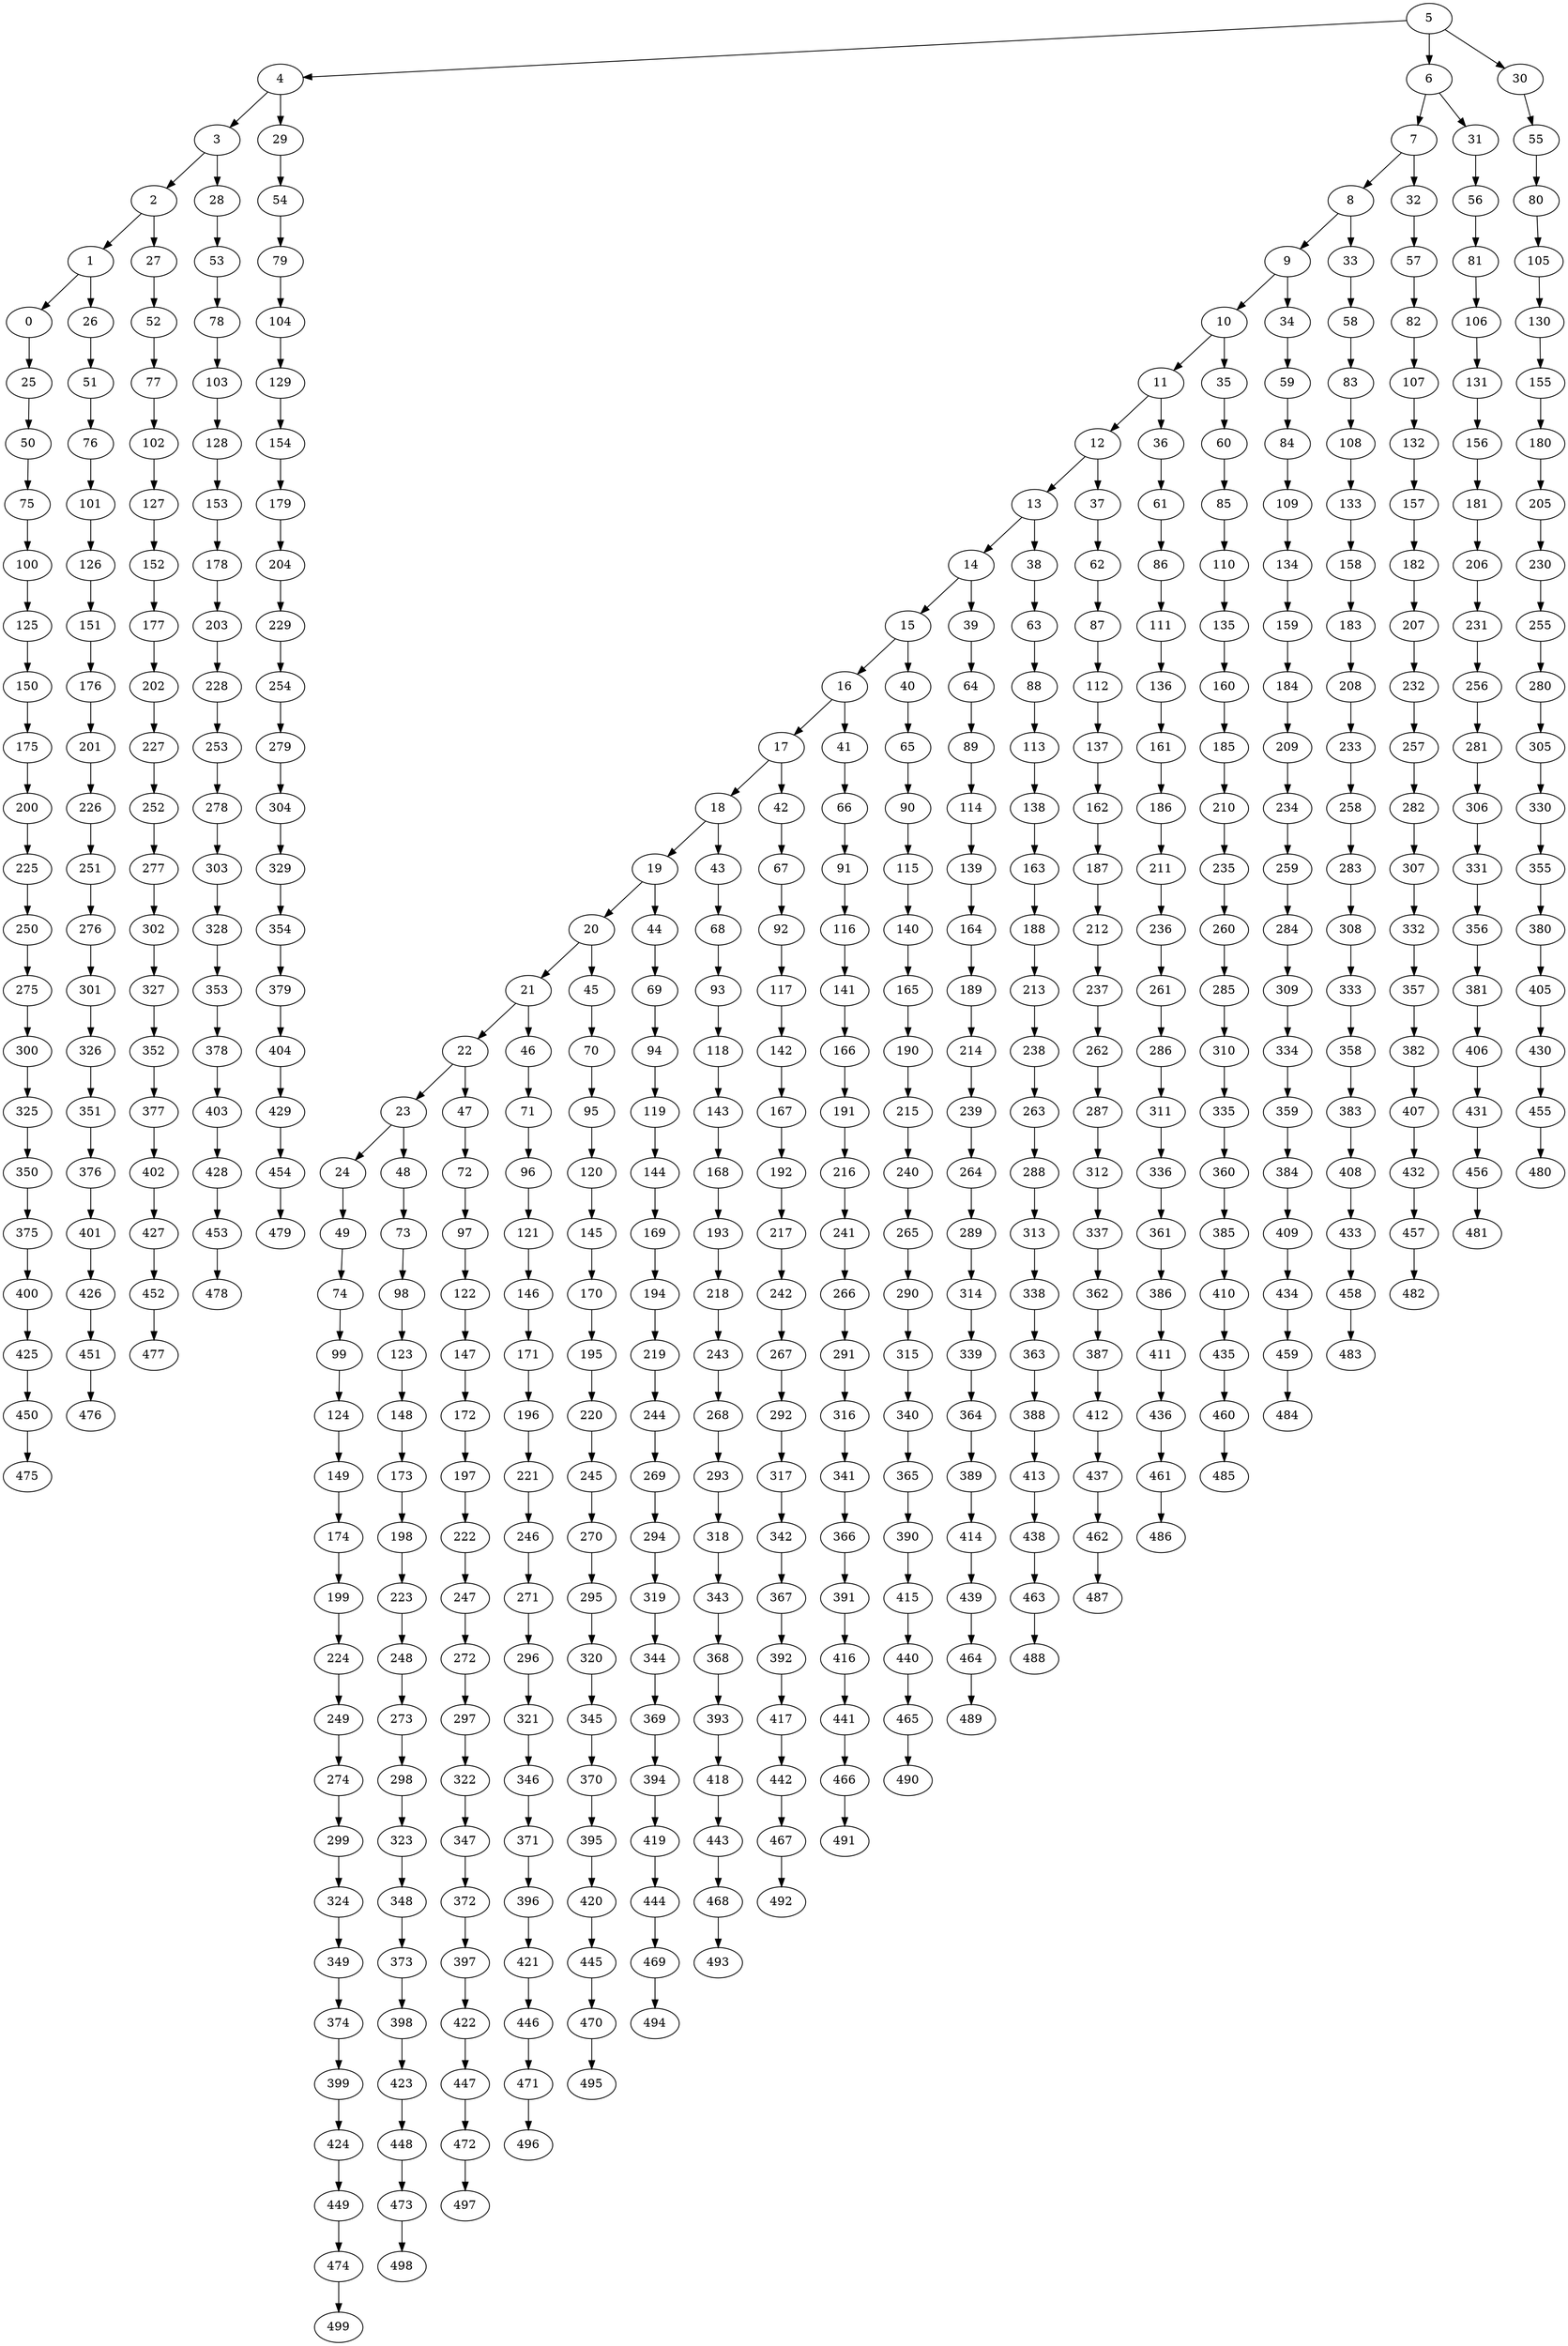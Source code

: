digraph Grid_columns_20_rows_25_BFS_5 {
5;
4;
6;
30;
3;
29;
7;
31;
55;
2;
28;
54;
8;
32;
56;
80;
1;
27;
53;
79;
9;
33;
57;
81;
105;
0;
26;
52;
78;
104;
10;
34;
58;
82;
106;
130;
25;
51;
77;
103;
129;
11;
35;
59;
83;
107;
131;
155;
50;
76;
102;
128;
154;
12;
36;
60;
84;
108;
132;
156;
180;
75;
101;
127;
153;
179;
13;
37;
61;
85;
109;
133;
157;
181;
205;
100;
126;
152;
178;
204;
14;
38;
62;
86;
110;
134;
158;
182;
206;
230;
125;
151;
177;
203;
229;
15;
39;
63;
87;
111;
135;
159;
183;
207;
231;
255;
150;
176;
202;
228;
254;
16;
40;
64;
88;
112;
136;
160;
184;
208;
232;
256;
280;
175;
201;
227;
253;
279;
17;
41;
65;
89;
113;
137;
161;
185;
209;
233;
257;
281;
305;
200;
226;
252;
278;
304;
18;
42;
66;
90;
114;
138;
162;
186;
210;
234;
258;
282;
306;
330;
225;
251;
277;
303;
329;
19;
43;
67;
91;
115;
139;
163;
187;
211;
235;
259;
283;
307;
331;
355;
250;
276;
302;
328;
354;
20;
44;
68;
92;
116;
140;
164;
188;
212;
236;
260;
284;
308;
332;
356;
380;
275;
301;
327;
353;
379;
21;
45;
69;
93;
117;
141;
165;
189;
213;
237;
261;
285;
309;
333;
357;
381;
405;
300;
326;
352;
378;
404;
22;
46;
70;
94;
118;
142;
166;
190;
214;
238;
262;
286;
310;
334;
358;
382;
406;
430;
325;
351;
377;
403;
429;
23;
47;
71;
95;
119;
143;
167;
191;
215;
239;
263;
287;
311;
335;
359;
383;
407;
431;
455;
350;
376;
402;
428;
454;
24;
48;
72;
96;
120;
144;
168;
192;
216;
240;
264;
288;
312;
336;
360;
384;
408;
432;
456;
480;
375;
401;
427;
453;
479;
49;
73;
97;
121;
145;
169;
193;
217;
241;
265;
289;
313;
337;
361;
385;
409;
433;
457;
481;
400;
426;
452;
478;
74;
98;
122;
146;
170;
194;
218;
242;
266;
290;
314;
338;
362;
386;
410;
434;
458;
482;
425;
451;
477;
99;
123;
147;
171;
195;
219;
243;
267;
291;
315;
339;
363;
387;
411;
435;
459;
483;
450;
476;
124;
148;
172;
196;
220;
244;
268;
292;
316;
340;
364;
388;
412;
436;
460;
484;
475;
149;
173;
197;
221;
245;
269;
293;
317;
341;
365;
389;
413;
437;
461;
485;
174;
198;
222;
246;
270;
294;
318;
342;
366;
390;
414;
438;
462;
486;
199;
223;
247;
271;
295;
319;
343;
367;
391;
415;
439;
463;
487;
224;
248;
272;
296;
320;
344;
368;
392;
416;
440;
464;
488;
249;
273;
297;
321;
345;
369;
393;
417;
441;
465;
489;
274;
298;
322;
346;
370;
394;
418;
442;
466;
490;
299;
323;
347;
371;
395;
419;
443;
467;
491;
324;
348;
372;
396;
420;
444;
468;
492;
349;
373;
397;
421;
445;
469;
493;
374;
398;
422;
446;
470;
494;
399;
423;
447;
471;
495;
424;
448;
472;
496;
449;
473;
497;
474;
498;
499;
5 -> 4;
5 -> 6;
5 -> 30;
4 -> 3;
4 -> 29;
6 -> 7;
6 -> 31;
30 -> 55;
3 -> 2;
3 -> 28;
29 -> 54;
7 -> 8;
7 -> 32;
31 -> 56;
55 -> 80;
2 -> 1;
2 -> 27;
28 -> 53;
54 -> 79;
8 -> 9;
8 -> 33;
32 -> 57;
56 -> 81;
80 -> 105;
1 -> 0;
1 -> 26;
27 -> 52;
53 -> 78;
79 -> 104;
9 -> 10;
9 -> 34;
33 -> 58;
57 -> 82;
81 -> 106;
105 -> 130;
0 -> 25;
26 -> 51;
52 -> 77;
78 -> 103;
104 -> 129;
10 -> 11;
10 -> 35;
34 -> 59;
58 -> 83;
82 -> 107;
106 -> 131;
130 -> 155;
25 -> 50;
51 -> 76;
77 -> 102;
103 -> 128;
129 -> 154;
11 -> 12;
11 -> 36;
35 -> 60;
59 -> 84;
83 -> 108;
107 -> 132;
131 -> 156;
155 -> 180;
50 -> 75;
76 -> 101;
102 -> 127;
128 -> 153;
154 -> 179;
12 -> 13;
12 -> 37;
36 -> 61;
60 -> 85;
84 -> 109;
108 -> 133;
132 -> 157;
156 -> 181;
180 -> 205;
75 -> 100;
101 -> 126;
127 -> 152;
153 -> 178;
179 -> 204;
13 -> 14;
13 -> 38;
37 -> 62;
61 -> 86;
85 -> 110;
109 -> 134;
133 -> 158;
157 -> 182;
181 -> 206;
205 -> 230;
100 -> 125;
126 -> 151;
152 -> 177;
178 -> 203;
204 -> 229;
14 -> 15;
14 -> 39;
38 -> 63;
62 -> 87;
86 -> 111;
110 -> 135;
134 -> 159;
158 -> 183;
182 -> 207;
206 -> 231;
230 -> 255;
125 -> 150;
151 -> 176;
177 -> 202;
203 -> 228;
229 -> 254;
15 -> 16;
15 -> 40;
39 -> 64;
63 -> 88;
87 -> 112;
111 -> 136;
135 -> 160;
159 -> 184;
183 -> 208;
207 -> 232;
231 -> 256;
255 -> 280;
150 -> 175;
176 -> 201;
202 -> 227;
228 -> 253;
254 -> 279;
16 -> 17;
16 -> 41;
40 -> 65;
64 -> 89;
88 -> 113;
112 -> 137;
136 -> 161;
160 -> 185;
184 -> 209;
208 -> 233;
232 -> 257;
256 -> 281;
280 -> 305;
175 -> 200;
201 -> 226;
227 -> 252;
253 -> 278;
279 -> 304;
17 -> 18;
17 -> 42;
41 -> 66;
65 -> 90;
89 -> 114;
113 -> 138;
137 -> 162;
161 -> 186;
185 -> 210;
209 -> 234;
233 -> 258;
257 -> 282;
281 -> 306;
305 -> 330;
200 -> 225;
226 -> 251;
252 -> 277;
278 -> 303;
304 -> 329;
18 -> 19;
18 -> 43;
42 -> 67;
66 -> 91;
90 -> 115;
114 -> 139;
138 -> 163;
162 -> 187;
186 -> 211;
210 -> 235;
234 -> 259;
258 -> 283;
282 -> 307;
306 -> 331;
330 -> 355;
225 -> 250;
251 -> 276;
277 -> 302;
303 -> 328;
329 -> 354;
19 -> 20;
19 -> 44;
43 -> 68;
67 -> 92;
91 -> 116;
115 -> 140;
139 -> 164;
163 -> 188;
187 -> 212;
211 -> 236;
235 -> 260;
259 -> 284;
283 -> 308;
307 -> 332;
331 -> 356;
355 -> 380;
250 -> 275;
276 -> 301;
302 -> 327;
328 -> 353;
354 -> 379;
20 -> 21;
20 -> 45;
44 -> 69;
68 -> 93;
92 -> 117;
116 -> 141;
140 -> 165;
164 -> 189;
188 -> 213;
212 -> 237;
236 -> 261;
260 -> 285;
284 -> 309;
308 -> 333;
332 -> 357;
356 -> 381;
380 -> 405;
275 -> 300;
301 -> 326;
327 -> 352;
353 -> 378;
379 -> 404;
21 -> 22;
21 -> 46;
45 -> 70;
69 -> 94;
93 -> 118;
117 -> 142;
141 -> 166;
165 -> 190;
189 -> 214;
213 -> 238;
237 -> 262;
261 -> 286;
285 -> 310;
309 -> 334;
333 -> 358;
357 -> 382;
381 -> 406;
405 -> 430;
300 -> 325;
326 -> 351;
352 -> 377;
378 -> 403;
404 -> 429;
22 -> 23;
22 -> 47;
46 -> 71;
70 -> 95;
94 -> 119;
118 -> 143;
142 -> 167;
166 -> 191;
190 -> 215;
214 -> 239;
238 -> 263;
262 -> 287;
286 -> 311;
310 -> 335;
334 -> 359;
358 -> 383;
382 -> 407;
406 -> 431;
430 -> 455;
325 -> 350;
351 -> 376;
377 -> 402;
403 -> 428;
429 -> 454;
23 -> 24;
23 -> 48;
47 -> 72;
71 -> 96;
95 -> 120;
119 -> 144;
143 -> 168;
167 -> 192;
191 -> 216;
215 -> 240;
239 -> 264;
263 -> 288;
287 -> 312;
311 -> 336;
335 -> 360;
359 -> 384;
383 -> 408;
407 -> 432;
431 -> 456;
455 -> 480;
350 -> 375;
376 -> 401;
402 -> 427;
428 -> 453;
454 -> 479;
24 -> 49;
48 -> 73;
72 -> 97;
96 -> 121;
120 -> 145;
144 -> 169;
168 -> 193;
192 -> 217;
216 -> 241;
240 -> 265;
264 -> 289;
288 -> 313;
312 -> 337;
336 -> 361;
360 -> 385;
384 -> 409;
408 -> 433;
432 -> 457;
456 -> 481;
375 -> 400;
401 -> 426;
427 -> 452;
453 -> 478;
49 -> 74;
73 -> 98;
97 -> 122;
121 -> 146;
145 -> 170;
169 -> 194;
193 -> 218;
217 -> 242;
241 -> 266;
265 -> 290;
289 -> 314;
313 -> 338;
337 -> 362;
361 -> 386;
385 -> 410;
409 -> 434;
433 -> 458;
457 -> 482;
400 -> 425;
426 -> 451;
452 -> 477;
74 -> 99;
98 -> 123;
122 -> 147;
146 -> 171;
170 -> 195;
194 -> 219;
218 -> 243;
242 -> 267;
266 -> 291;
290 -> 315;
314 -> 339;
338 -> 363;
362 -> 387;
386 -> 411;
410 -> 435;
434 -> 459;
458 -> 483;
425 -> 450;
451 -> 476;
99 -> 124;
123 -> 148;
147 -> 172;
171 -> 196;
195 -> 220;
219 -> 244;
243 -> 268;
267 -> 292;
291 -> 316;
315 -> 340;
339 -> 364;
363 -> 388;
387 -> 412;
411 -> 436;
435 -> 460;
459 -> 484;
450 -> 475;
124 -> 149;
148 -> 173;
172 -> 197;
196 -> 221;
220 -> 245;
244 -> 269;
268 -> 293;
292 -> 317;
316 -> 341;
340 -> 365;
364 -> 389;
388 -> 413;
412 -> 437;
436 -> 461;
460 -> 485;
149 -> 174;
173 -> 198;
197 -> 222;
221 -> 246;
245 -> 270;
269 -> 294;
293 -> 318;
317 -> 342;
341 -> 366;
365 -> 390;
389 -> 414;
413 -> 438;
437 -> 462;
461 -> 486;
174 -> 199;
198 -> 223;
222 -> 247;
246 -> 271;
270 -> 295;
294 -> 319;
318 -> 343;
342 -> 367;
366 -> 391;
390 -> 415;
414 -> 439;
438 -> 463;
462 -> 487;
199 -> 224;
223 -> 248;
247 -> 272;
271 -> 296;
295 -> 320;
319 -> 344;
343 -> 368;
367 -> 392;
391 -> 416;
415 -> 440;
439 -> 464;
463 -> 488;
224 -> 249;
248 -> 273;
272 -> 297;
296 -> 321;
320 -> 345;
344 -> 369;
368 -> 393;
392 -> 417;
416 -> 441;
440 -> 465;
464 -> 489;
249 -> 274;
273 -> 298;
297 -> 322;
321 -> 346;
345 -> 370;
369 -> 394;
393 -> 418;
417 -> 442;
441 -> 466;
465 -> 490;
274 -> 299;
298 -> 323;
322 -> 347;
346 -> 371;
370 -> 395;
394 -> 419;
418 -> 443;
442 -> 467;
466 -> 491;
299 -> 324;
323 -> 348;
347 -> 372;
371 -> 396;
395 -> 420;
419 -> 444;
443 -> 468;
467 -> 492;
324 -> 349;
348 -> 373;
372 -> 397;
396 -> 421;
420 -> 445;
444 -> 469;
468 -> 493;
349 -> 374;
373 -> 398;
397 -> 422;
421 -> 446;
445 -> 470;
469 -> 494;
374 -> 399;
398 -> 423;
422 -> 447;
446 -> 471;
470 -> 495;
399 -> 424;
423 -> 448;
447 -> 472;
471 -> 496;
424 -> 449;
448 -> 473;
472 -> 497;
449 -> 474;
473 -> 498;
474 -> 499;
}